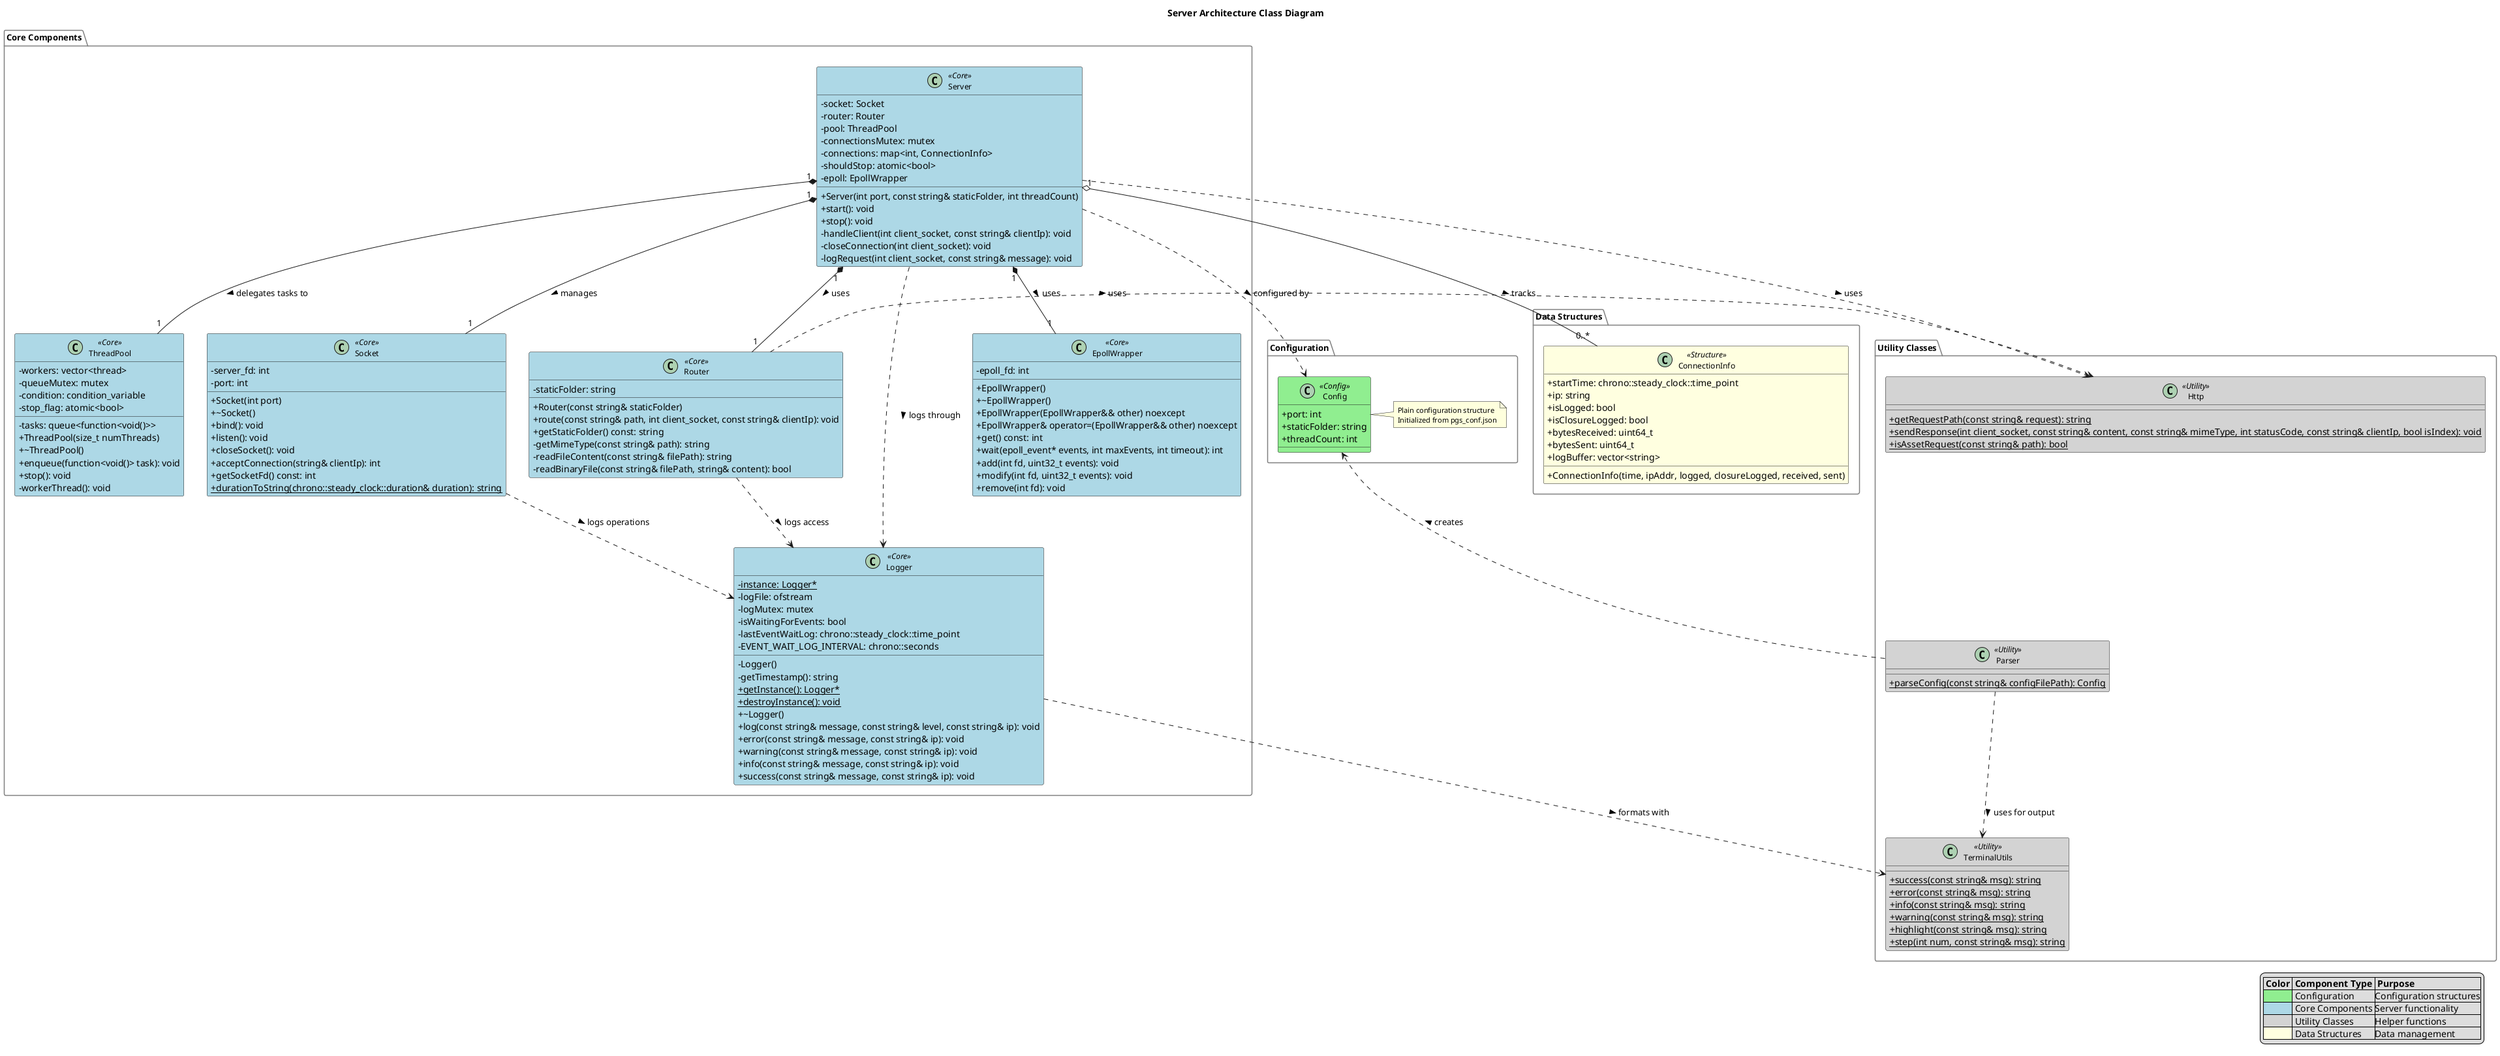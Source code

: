 @startuml server-architecture

!define ABSTRACT abstract class

skinparam {
    ClassAttributeIconSize 0
    ClassBackgroundColor<<Config>> LightGreen
    ClassBackgroundColor<<Core>> LightBlue
    ClassBackgroundColor<<Utility>> LightGray
    ClassBackgroundColor<<Structure>> LightYellow
    PackageBackgroundColor White
    PackageBorderColor Gray
    ClassFontSize 12
    NoteFontSize 11
    PackageFontSize 13
}

title Server Architecture Class Diagram

package "Configuration" {
    class Config <<Config>> {
        + port: int
        + staticFolder: string
        + threadCount: int
    }
    note right of Config
        Plain configuration structure
        Initialized from pgs_conf.json
    end note
}

package "Data Structures" {
    class ConnectionInfo <<Structure>> {
        + startTime: chrono::steady_clock::time_point
        + ip: string
        + isLogged: bool
        + isClosureLogged: bool
        + bytesReceived: uint64_t
        + bytesSent: uint64_t
        + logBuffer: vector<string>
        + ConnectionInfo(time, ipAddr, logged, closureLogged, received, sent)
    }
}

package "Core Components" {
    class ThreadPool <<Core>> {
        - workers: vector<thread>
        - tasks: queue<function<void()>>
        - queueMutex: mutex
        - condition: condition_variable
        - stop_flag: atomic<bool>
        + ThreadPool(size_t numThreads)
        + ~ThreadPool()
        + enqueue(function<void()> task): void
        + stop(): void
        - workerThread(): void
    }

    class Socket <<Core>> {
        - server_fd: int
        - port: int
        + Socket(int port)
        + ~Socket()
        + bind(): void
        + listen(): void
        + closeSocket(): void
        + acceptConnection(string& clientIp): int
        + getSocketFd() const: int
        + {static} durationToString(chrono::steady_clock::duration& duration): string
    }

    class Router <<Core>> {
        - staticFolder: string
        + Router(const string& staticFolder)
        + route(const string& path, int client_socket, const string& clientIp): void
        + getStaticFolder() const: string
        - getMimeType(const string& path): string
        - readFileContent(const string& filePath): string
        - readBinaryFile(const string& filePath, string& content): bool
    }

    class Server <<Core>> {
        - socket: Socket
        - router: Router
        - pool: ThreadPool
        - connectionsMutex: mutex
        - connections: map<int, ConnectionInfo>
        - shouldStop: atomic<bool>
        - epoll: EpollWrapper
        + Server(int port, const string& staticFolder, int threadCount)
        + start(): void
        + stop(): void
        - handleClient(int client_socket, const string& clientIp): void
        - closeConnection(int client_socket): void
        - logRequest(int client_socket, const string& message): void
    }

    class Logger <<Core>> {
        - {static} instance: Logger*
        - logFile: ofstream
        - logMutex: mutex
        - isWaitingForEvents: bool
        - lastEventWaitLog: chrono::steady_clock::time_point
        - EVENT_WAIT_LOG_INTERVAL: chrono::seconds
        - Logger()
        - getTimestamp(): string
        + {static} getInstance(): Logger*
        + {static} destroyInstance(): void
        + ~Logger()
        + log(const string& message, const string& level, const string& ip): void
        + error(const string& message, const string& ip): void
        + warning(const string& message, const string& ip): void
        + info(const string& message, const string& ip): void
        + success(const string& message, const string& ip): void
    }

    class EpollWrapper <<Core>> {
        - epoll_fd: int
        + EpollWrapper()
        + ~EpollWrapper()
        + EpollWrapper(EpollWrapper&& other) noexcept
        + EpollWrapper& operator=(EpollWrapper&& other) noexcept
        + get() const: int
        + wait(epoll_event* events, int maxEvents, int timeout): int
        + add(int fd, uint32_t events): void
        + modify(int fd, uint32_t events): void
        + remove(int fd): void
    }
}

package "Utility Classes" {
    class Http <<Utility>> {
        + {static} getRequestPath(const string& request): string
        + {static} sendResponse(int client_socket, const string& content, const string& mimeType, int statusCode, const string& clientIp, bool isIndex): void
        + {static} isAssetRequest(const string& path): bool
    }

    class Parser <<Utility>> {
        + {static} parseConfig(const string& configFilePath): Config
    }

    class TerminalUtils <<Utility>> {
        + {static} success(const string& msg): string
        + {static} error(const string& msg): string
        + {static} info(const string& msg): string
        + {static} warning(const string& msg): string
        + {static} highlight(const string& msg): string
        + {static} step(int num, const string& msg): string
    }
}

' Core dependencies
Server "1" *-- "1" Socket : manages >
Server "1" *-- "1" Router : uses >
Server "1" *-- "1" ThreadPool : delegates tasks to >
Server "1" o-- "0..*" ConnectionInfo : tracks >
Server "1" *-- "1" EpollWrapper : uses >

' Config dependencies
Server ..> Config : configured by >

' Utility dependencies
Server ..> Http : uses >
Parser ..> Config : creates >
Server ..> Logger : logs through >
Socket ..> Logger : logs operations >
Router ..> Logger : logs access >
Router ..> Http : uses >
Logger ..> TerminalUtils : formats with >

' Configuration flow
Parser ..> TerminalUtils : uses for output >

' Layout hints
Config -[hidden]-> Http
Http -[hidden]-> Parser
TerminalUtils -[hidden]-> Logger

legend right
    |= Color |= Component Type |= Purpose |
    |<#LightGreen>| Configuration |Configuration structures|
    |<#LightBlue>| Core Components |Server functionality|
    |<#LightGray>| Utility Classes |Helper functions|
    |<#LightYellow>| Data Structures |Data management|
endlegend

@enduml